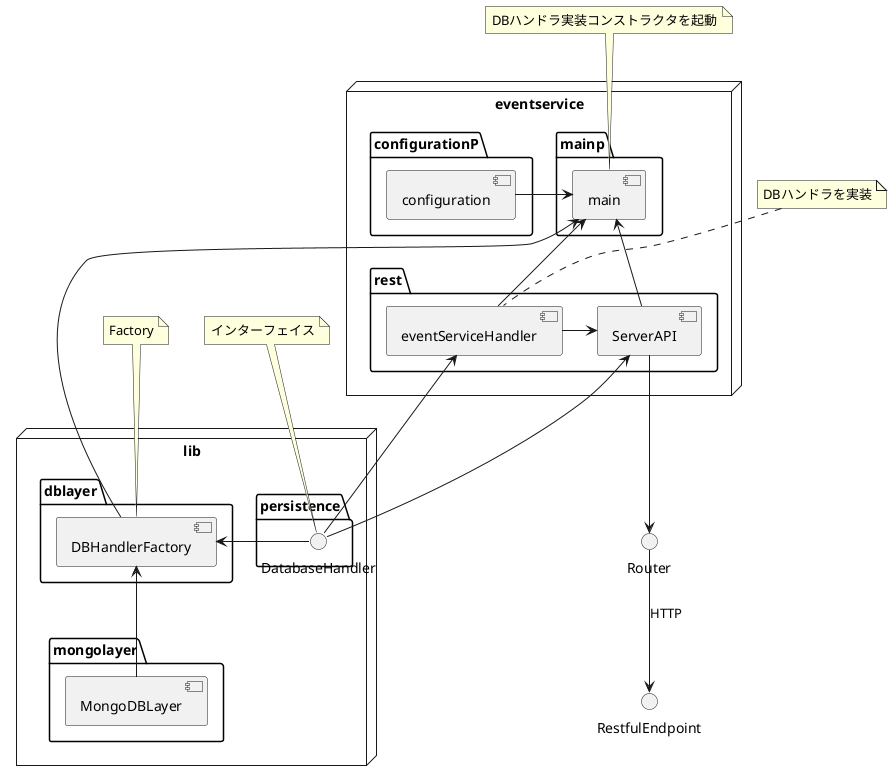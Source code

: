 @startuml
skinparam componentStyle uml2

() "Router" as r
() "RestfulEndpoint" as Rep

node "eventservice"{

package "mainp"{
    [main]
}
package "configurationP"{
  [configuration]
}

package "rest"{
    [eventServiceHandler]
    [ServerAPI]
}
}




node "lib"{

package "dblayer"{
    [DBHandlerFactory]
}
    package "persistence"{
    () "DatabaseHandler" as Dbh
}

package "mongolayer"{
    [MongoDBLayer]
}
}


[configuration] -> [main]
[main] <-- [ServerAPI]
[main] <-- [eventServiceHandler]
[eventServiceHandler] -> [ServerAPI]
[ServerAPI] --> r

r --> Rep:HTTP

[main] <-- [DBHandlerFactory]
[ServerAPI] <-- Dbh
[eventServiceHandler] <-- Dbh

Dbh -> [DBHandlerFactory]
[DBHandlerFactory] <-- [MongoDBLayer]


note top of [DBHandlerFactory] : Factory
note top of Dbh : インターフェイス
note top of [main] : DBハンドラ実装コンストラクタを起動
note top of [eventServiceHandler] : DBハンドラを実装
@enduml

note left of HTTP : Web Service only


